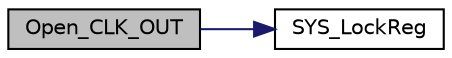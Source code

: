 digraph "Open_CLK_OUT"
{
 // LATEX_PDF_SIZE
  edge [fontname="Helvetica",fontsize="10",labelfontname="Helvetica",labelfontsize="10"];
  node [fontname="Helvetica",fontsize="10",shape=record];
  rankdir="LR";
  Node1 [label="Open_CLK_OUT",height=0.2,width=0.4,color="black", fillcolor="grey75", style="filled", fontcolor="black",tooltip="This function enable frequency divider module clock, enable frequency divider clock function and conf..."];
  Node1 -> Node2 [color="midnightblue",fontsize="10",style="solid",fontname="Helvetica"];
  Node2 [label="SYS_LockReg",height=0.2,width=0.4,color="black", fillcolor="white", style="filled",URL="$d6/d7a/group___n_a_n_o100___s_y_s___e_x_p_o_r_t_e_d___f_u_n_c_t_i_o_n_s.html#ga2515be1570613d2643ee1a4462e43bab",tooltip="Enable register write-protection function."];
}
